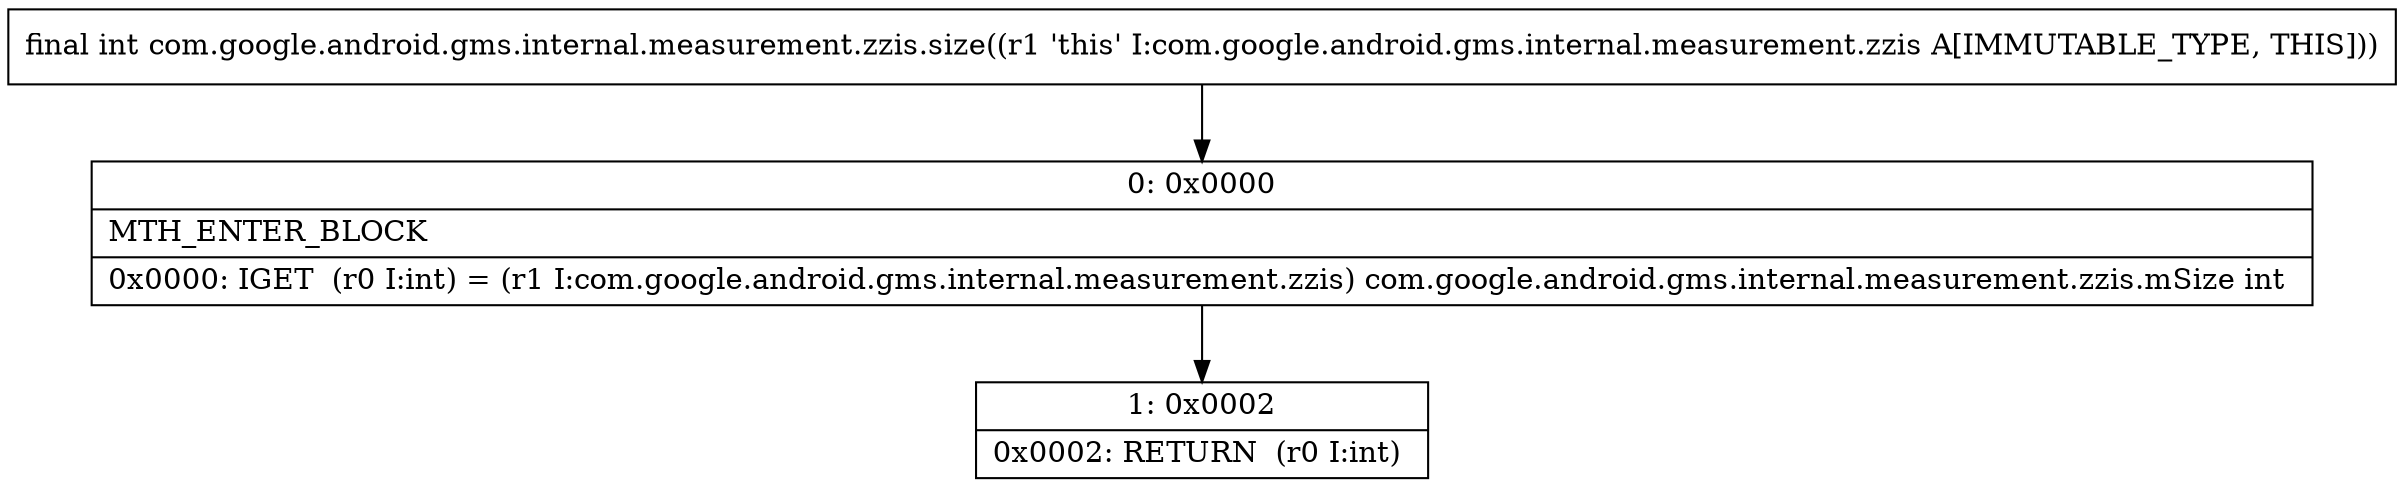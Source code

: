 digraph "CFG forcom.google.android.gms.internal.measurement.zzis.size()I" {
Node_0 [shape=record,label="{0\:\ 0x0000|MTH_ENTER_BLOCK\l|0x0000: IGET  (r0 I:int) = (r1 I:com.google.android.gms.internal.measurement.zzis) com.google.android.gms.internal.measurement.zzis.mSize int \l}"];
Node_1 [shape=record,label="{1\:\ 0x0002|0x0002: RETURN  (r0 I:int) \l}"];
MethodNode[shape=record,label="{final int com.google.android.gms.internal.measurement.zzis.size((r1 'this' I:com.google.android.gms.internal.measurement.zzis A[IMMUTABLE_TYPE, THIS])) }"];
MethodNode -> Node_0;
Node_0 -> Node_1;
}

